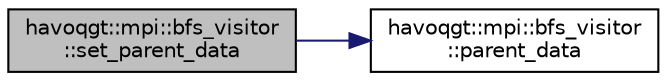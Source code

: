 digraph "havoqgt::mpi::bfs_visitor::set_parent_data"
{
  edge [fontname="Helvetica",fontsize="10",labelfontname="Helvetica",labelfontsize="10"];
  node [fontname="Helvetica",fontsize="10",shape=record];
  rankdir="LR";
  Node1 [label="havoqgt::mpi::bfs_visitor\l::set_parent_data",height=0.2,width=0.4,color="black", fillcolor="grey75", style="filled", fontcolor="black"];
  Node1 -> Node2 [color="midnightblue",fontsize="10",style="solid",fontname="Helvetica"];
  Node2 [label="havoqgt::mpi::bfs_visitor\l::parent_data",height=0.2,width=0.4,color="black", fillcolor="white", style="filled",URL="$classhavoqgt_1_1mpi_1_1bfs__visitor.html#ae67f13fd3deb293032908e30fb3386bf"];
}
